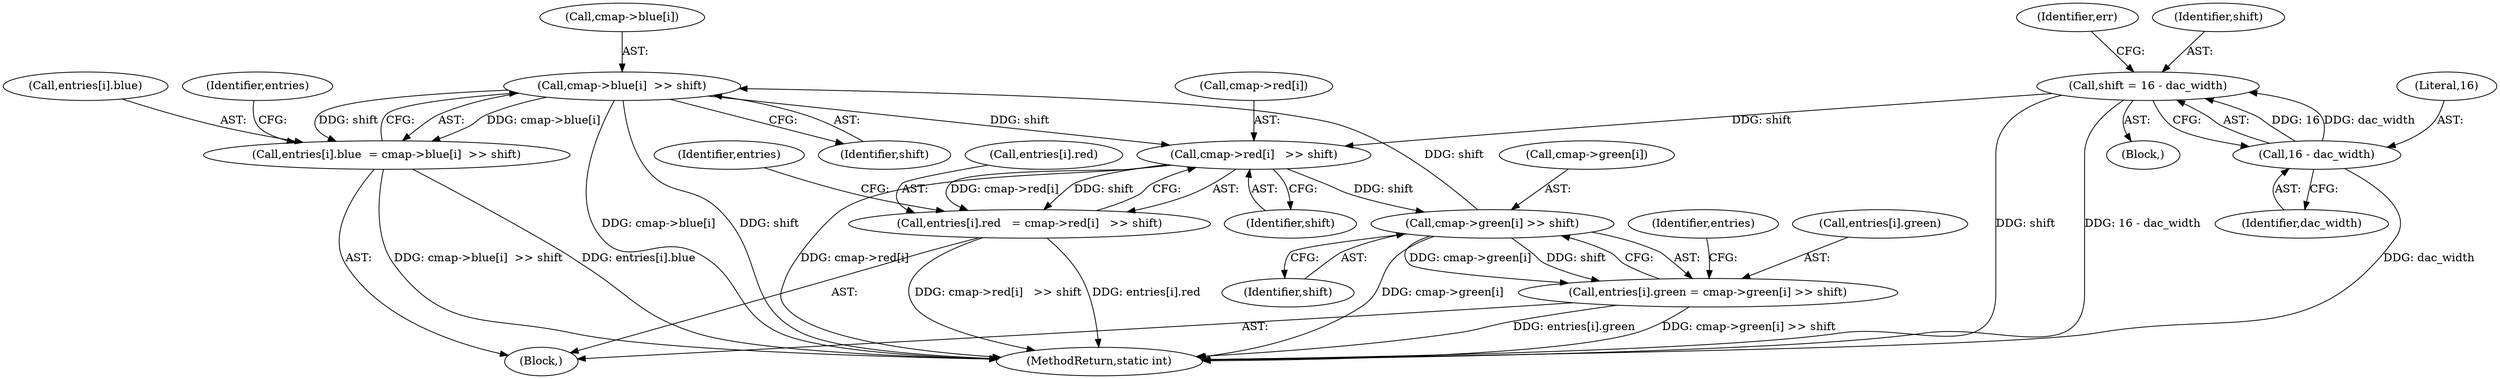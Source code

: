 digraph "0_linux_9f645bcc566a1e9f921bdae7528a01ced5bc3713@array" {
"1000220" [label="(Call,cmap->blue[i]  >> shift)"];
"1000207" [label="(Call,cmap->green[i] >> shift)"];
"1000194" [label="(Call,cmap->red[i]   >> shift)"];
"1000107" [label="(Call,shift = 16 - dac_width)"];
"1000109" [label="(Call,16 - dac_width)"];
"1000220" [label="(Call,cmap->blue[i]  >> shift)"];
"1000188" [label="(Call,entries[i].red   = cmap->red[i]   >> shift)"];
"1000201" [label="(Call,entries[i].green = cmap->green[i] >> shift)"];
"1000214" [label="(Call,entries[i].blue  = cmap->blue[i]  >> shift)"];
"1000201" [label="(Call,entries[i].green = cmap->green[i] >> shift)"];
"1000221" [label="(Call,cmap->blue[i])"];
"1000213" [label="(Identifier,shift)"];
"1000217" [label="(Identifier,entries)"];
"1000214" [label="(Call,entries[i].blue  = cmap->blue[i]  >> shift)"];
"1000226" [label="(Identifier,shift)"];
"1000104" [label="(Block,)"];
"1000107" [label="(Call,shift = 16 - dac_width)"];
"1000204" [label="(Identifier,entries)"];
"1000230" [label="(Identifier,entries)"];
"1000215" [label="(Call,entries[i].blue)"];
"1000111" [label="(Identifier,dac_width)"];
"1000115" [label="(Identifier,err)"];
"1000188" [label="(Call,entries[i].red   = cmap->red[i]   >> shift)"];
"1000189" [label="(Call,entries[i].red)"];
"1000187" [label="(Block,)"];
"1000220" [label="(Call,cmap->blue[i]  >> shift)"];
"1000200" [label="(Identifier,shift)"];
"1000195" [label="(Call,cmap->red[i])"];
"1000207" [label="(Call,cmap->green[i] >> shift)"];
"1000110" [label="(Literal,16)"];
"1000194" [label="(Call,cmap->red[i]   >> shift)"];
"1000208" [label="(Call,cmap->green[i])"];
"1000108" [label="(Identifier,shift)"];
"1000202" [label="(Call,entries[i].green)"];
"1000109" [label="(Call,16 - dac_width)"];
"1000288" [label="(MethodReturn,static int)"];
"1000220" -> "1000214"  [label="AST: "];
"1000220" -> "1000226"  [label="CFG: "];
"1000221" -> "1000220"  [label="AST: "];
"1000226" -> "1000220"  [label="AST: "];
"1000214" -> "1000220"  [label="CFG: "];
"1000220" -> "1000288"  [label="DDG: shift"];
"1000220" -> "1000288"  [label="DDG: cmap->blue[i]"];
"1000220" -> "1000194"  [label="DDG: shift"];
"1000220" -> "1000214"  [label="DDG: cmap->blue[i]"];
"1000220" -> "1000214"  [label="DDG: shift"];
"1000207" -> "1000220"  [label="DDG: shift"];
"1000207" -> "1000201"  [label="AST: "];
"1000207" -> "1000213"  [label="CFG: "];
"1000208" -> "1000207"  [label="AST: "];
"1000213" -> "1000207"  [label="AST: "];
"1000201" -> "1000207"  [label="CFG: "];
"1000207" -> "1000288"  [label="DDG: cmap->green[i]"];
"1000207" -> "1000201"  [label="DDG: cmap->green[i]"];
"1000207" -> "1000201"  [label="DDG: shift"];
"1000194" -> "1000207"  [label="DDG: shift"];
"1000194" -> "1000188"  [label="AST: "];
"1000194" -> "1000200"  [label="CFG: "];
"1000195" -> "1000194"  [label="AST: "];
"1000200" -> "1000194"  [label="AST: "];
"1000188" -> "1000194"  [label="CFG: "];
"1000194" -> "1000288"  [label="DDG: cmap->red[i]"];
"1000194" -> "1000188"  [label="DDG: cmap->red[i]"];
"1000194" -> "1000188"  [label="DDG: shift"];
"1000107" -> "1000194"  [label="DDG: shift"];
"1000107" -> "1000104"  [label="AST: "];
"1000107" -> "1000109"  [label="CFG: "];
"1000108" -> "1000107"  [label="AST: "];
"1000109" -> "1000107"  [label="AST: "];
"1000115" -> "1000107"  [label="CFG: "];
"1000107" -> "1000288"  [label="DDG: shift"];
"1000107" -> "1000288"  [label="DDG: 16 - dac_width"];
"1000109" -> "1000107"  [label="DDG: 16"];
"1000109" -> "1000107"  [label="DDG: dac_width"];
"1000109" -> "1000111"  [label="CFG: "];
"1000110" -> "1000109"  [label="AST: "];
"1000111" -> "1000109"  [label="AST: "];
"1000109" -> "1000288"  [label="DDG: dac_width"];
"1000188" -> "1000187"  [label="AST: "];
"1000189" -> "1000188"  [label="AST: "];
"1000204" -> "1000188"  [label="CFG: "];
"1000188" -> "1000288"  [label="DDG: cmap->red[i]   >> shift"];
"1000188" -> "1000288"  [label="DDG: entries[i].red"];
"1000201" -> "1000187"  [label="AST: "];
"1000202" -> "1000201"  [label="AST: "];
"1000217" -> "1000201"  [label="CFG: "];
"1000201" -> "1000288"  [label="DDG: entries[i].green"];
"1000201" -> "1000288"  [label="DDG: cmap->green[i] >> shift"];
"1000214" -> "1000187"  [label="AST: "];
"1000215" -> "1000214"  [label="AST: "];
"1000230" -> "1000214"  [label="CFG: "];
"1000214" -> "1000288"  [label="DDG: cmap->blue[i]  >> shift"];
"1000214" -> "1000288"  [label="DDG: entries[i].blue"];
}

